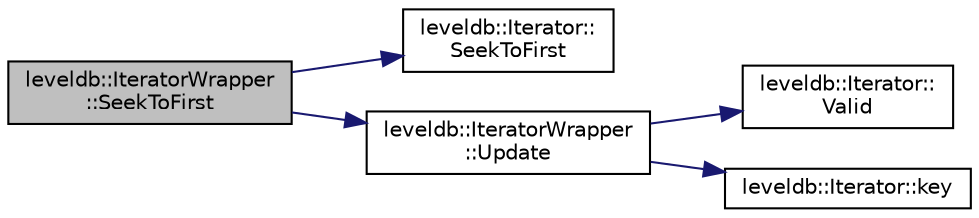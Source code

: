 digraph "leveldb::IteratorWrapper::SeekToFirst"
{
  edge [fontname="Helvetica",fontsize="10",labelfontname="Helvetica",labelfontsize="10"];
  node [fontname="Helvetica",fontsize="10",shape=record];
  rankdir="LR";
  Node1 [label="leveldb::IteratorWrapper\l::SeekToFirst",height=0.2,width=0.4,color="black", fillcolor="grey75", style="filled" fontcolor="black"];
  Node1 -> Node2 [color="midnightblue",fontsize="10",style="solid"];
  Node2 [label="leveldb::Iterator::\lSeekToFirst",height=0.2,width=0.4,color="black", fillcolor="white", style="filled",URL="$classleveldb_1_1_iterator.html#a3594967cf26ddf1d37c7b886bb48627e"];
  Node1 -> Node3 [color="midnightblue",fontsize="10",style="solid"];
  Node3 [label="leveldb::IteratorWrapper\l::Update",height=0.2,width=0.4,color="black", fillcolor="white", style="filled",URL="$classleveldb_1_1_iterator_wrapper.html#ac89a9cfb38bbcaea2dc1c71e754ce73f"];
  Node3 -> Node4 [color="midnightblue",fontsize="10",style="solid"];
  Node4 [label="leveldb::Iterator::\lValid",height=0.2,width=0.4,color="black", fillcolor="white", style="filled",URL="$classleveldb_1_1_iterator.html#a38614978bfa0586327b8e237bcb46012"];
  Node3 -> Node5 [color="midnightblue",fontsize="10",style="solid"];
  Node5 [label="leveldb::Iterator::key",height=0.2,width=0.4,color="black", fillcolor="white", style="filled",URL="$classleveldb_1_1_iterator.html#ad17feced6e24a1b21db5ae6940c1f220"];
}
